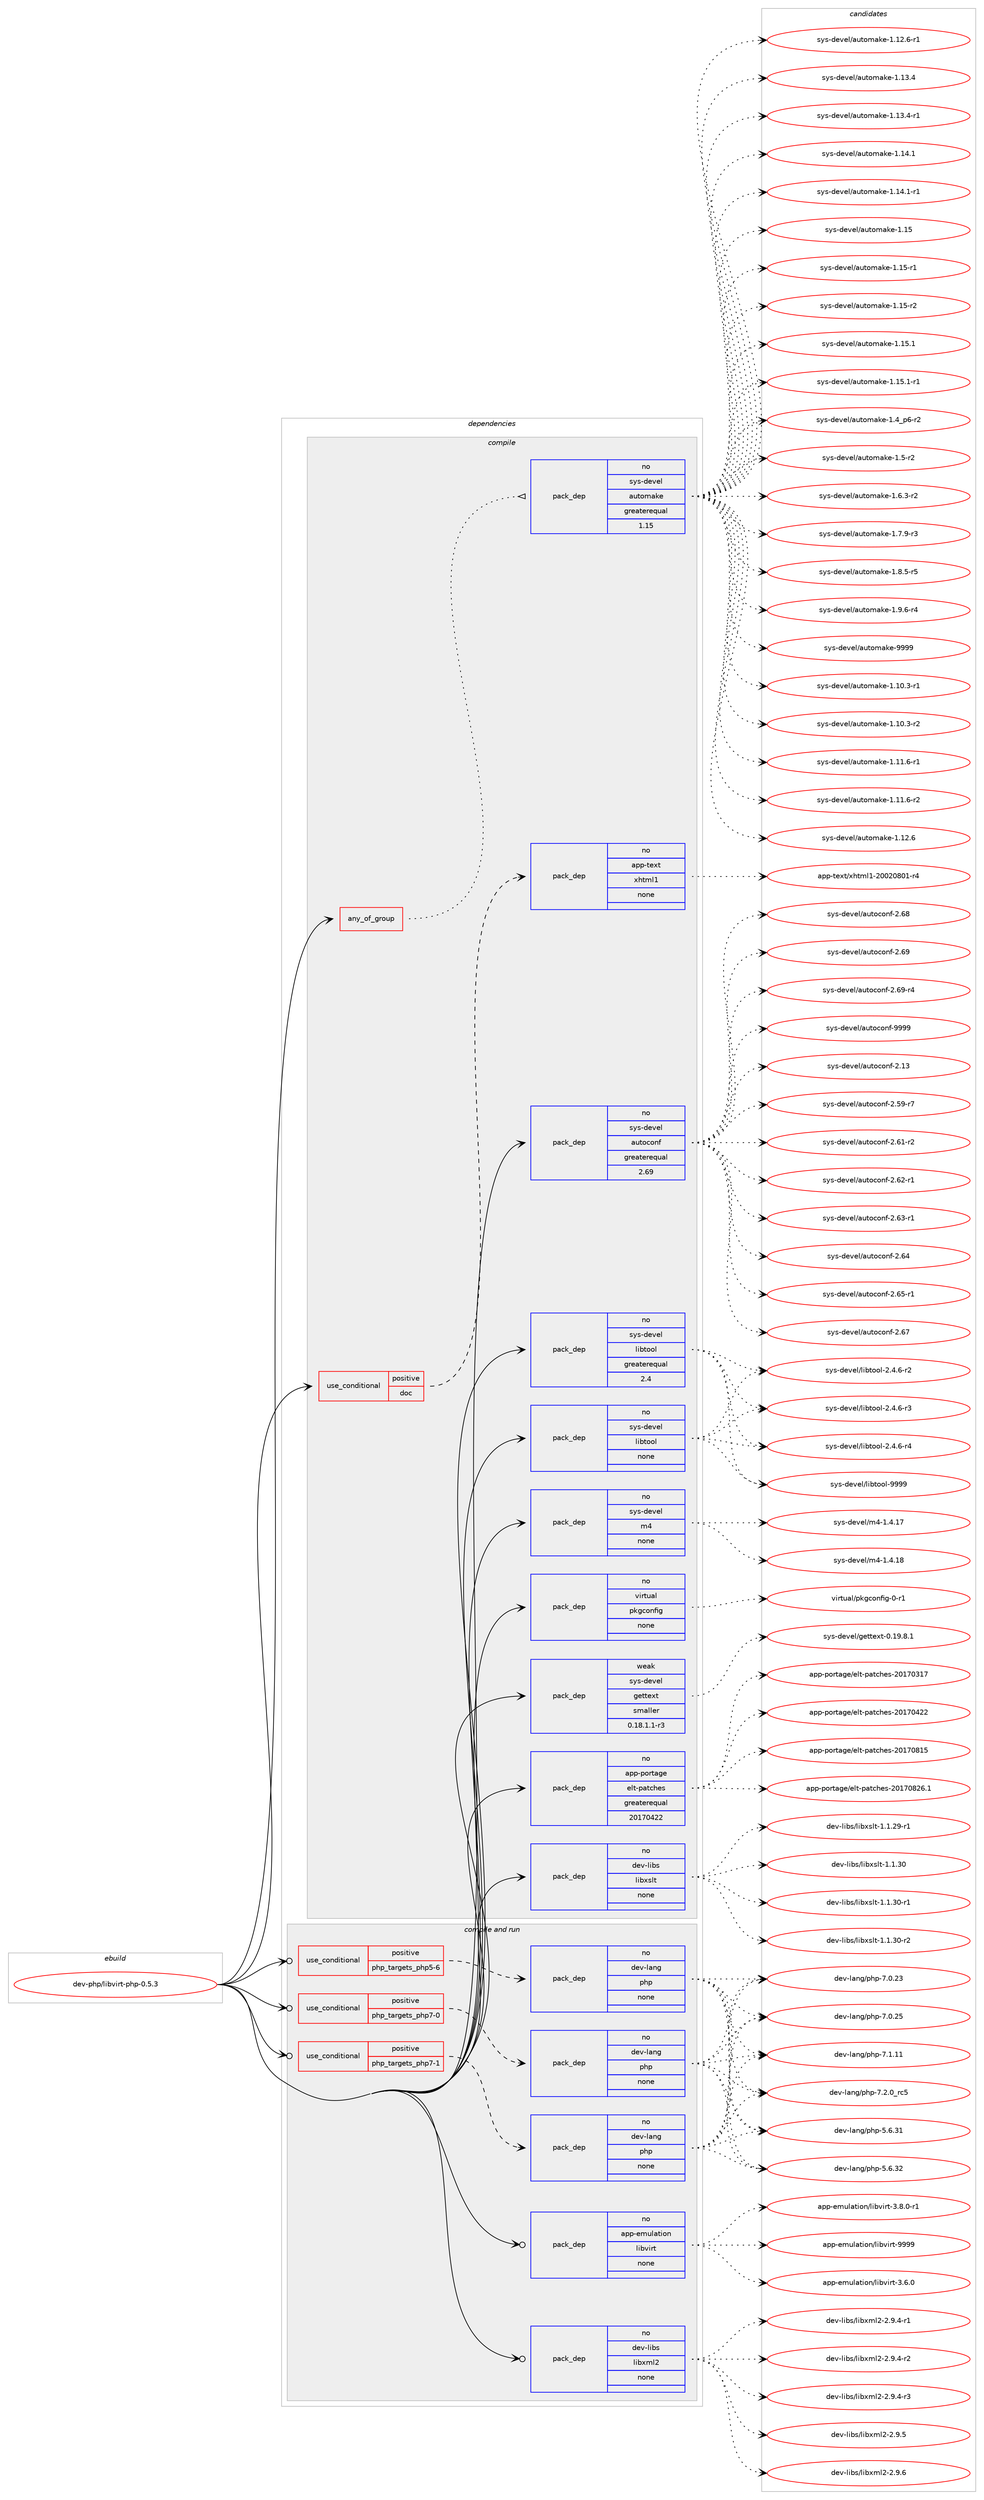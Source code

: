 digraph prolog {

# *************
# Graph options
# *************

newrank=true;
concentrate=true;
compound=true;
graph [rankdir=LR,fontname=Helvetica,fontsize=10,ranksep=1.5];#, ranksep=2.5, nodesep=0.2];
edge  [arrowhead=vee];
node  [fontname=Helvetica,fontsize=10];

# **********
# The ebuild
# **********

subgraph cluster_leftcol {
color=gray;
rank=same;
label=<<i>ebuild</i>>;
id [label="dev-php/libvirt-php-0.5.3", color=red, width=4, href="../dev-php/libvirt-php-0.5.3.svg"];
}

# ****************
# The dependencies
# ****************

subgraph cluster_midcol {
color=gray;
label=<<i>dependencies</i>>;
subgraph cluster_compile {
fillcolor="#eeeeee";
style=filled;
label=<<i>compile</i>>;
subgraph any3664 {
dependency142391 [label=<<TABLE BORDER="0" CELLBORDER="1" CELLSPACING="0" CELLPADDING="4"><TR><TD CELLPADDING="10">any_of_group</TD></TR></TABLE>>, shape=none, color=red];subgraph pack110302 {
dependency142392 [label=<<TABLE BORDER="0" CELLBORDER="1" CELLSPACING="0" CELLPADDING="4" WIDTH="220"><TR><TD ROWSPAN="6" CELLPADDING="30">pack_dep</TD></TR><TR><TD WIDTH="110">no</TD></TR><TR><TD>sys-devel</TD></TR><TR><TD>automake</TD></TR><TR><TD>greaterequal</TD></TR><TR><TD>1.15</TD></TR></TABLE>>, shape=none, color=blue];
}
dependency142391:e -> dependency142392:w [weight=20,style="dotted",arrowhead="oinv"];
}
id:e -> dependency142391:w [weight=20,style="solid",arrowhead="vee"];
subgraph cond28387 {
dependency142393 [label=<<TABLE BORDER="0" CELLBORDER="1" CELLSPACING="0" CELLPADDING="4"><TR><TD ROWSPAN="3" CELLPADDING="10">use_conditional</TD></TR><TR><TD>positive</TD></TR><TR><TD>doc</TD></TR></TABLE>>, shape=none, color=red];
subgraph pack110303 {
dependency142394 [label=<<TABLE BORDER="0" CELLBORDER="1" CELLSPACING="0" CELLPADDING="4" WIDTH="220"><TR><TD ROWSPAN="6" CELLPADDING="30">pack_dep</TD></TR><TR><TD WIDTH="110">no</TD></TR><TR><TD>app-text</TD></TR><TR><TD>xhtml1</TD></TR><TR><TD>none</TD></TR><TR><TD></TD></TR></TABLE>>, shape=none, color=blue];
}
dependency142393:e -> dependency142394:w [weight=20,style="dashed",arrowhead="vee"];
}
id:e -> dependency142393:w [weight=20,style="solid",arrowhead="vee"];
subgraph pack110304 {
dependency142395 [label=<<TABLE BORDER="0" CELLBORDER="1" CELLSPACING="0" CELLPADDING="4" WIDTH="220"><TR><TD ROWSPAN="6" CELLPADDING="30">pack_dep</TD></TR><TR><TD WIDTH="110">no</TD></TR><TR><TD>app-portage</TD></TR><TR><TD>elt-patches</TD></TR><TR><TD>greaterequal</TD></TR><TR><TD>20170422</TD></TR></TABLE>>, shape=none, color=blue];
}
id:e -> dependency142395:w [weight=20,style="solid",arrowhead="vee"];
subgraph pack110305 {
dependency142396 [label=<<TABLE BORDER="0" CELLBORDER="1" CELLSPACING="0" CELLPADDING="4" WIDTH="220"><TR><TD ROWSPAN="6" CELLPADDING="30">pack_dep</TD></TR><TR><TD WIDTH="110">no</TD></TR><TR><TD>dev-libs</TD></TR><TR><TD>libxslt</TD></TR><TR><TD>none</TD></TR><TR><TD></TD></TR></TABLE>>, shape=none, color=blue];
}
id:e -> dependency142396:w [weight=20,style="solid",arrowhead="vee"];
subgraph pack110306 {
dependency142397 [label=<<TABLE BORDER="0" CELLBORDER="1" CELLSPACING="0" CELLPADDING="4" WIDTH="220"><TR><TD ROWSPAN="6" CELLPADDING="30">pack_dep</TD></TR><TR><TD WIDTH="110">no</TD></TR><TR><TD>sys-devel</TD></TR><TR><TD>autoconf</TD></TR><TR><TD>greaterequal</TD></TR><TR><TD>2.69</TD></TR></TABLE>>, shape=none, color=blue];
}
id:e -> dependency142397:w [weight=20,style="solid",arrowhead="vee"];
subgraph pack110307 {
dependency142398 [label=<<TABLE BORDER="0" CELLBORDER="1" CELLSPACING="0" CELLPADDING="4" WIDTH="220"><TR><TD ROWSPAN="6" CELLPADDING="30">pack_dep</TD></TR><TR><TD WIDTH="110">no</TD></TR><TR><TD>sys-devel</TD></TR><TR><TD>libtool</TD></TR><TR><TD>greaterequal</TD></TR><TR><TD>2.4</TD></TR></TABLE>>, shape=none, color=blue];
}
id:e -> dependency142398:w [weight=20,style="solid",arrowhead="vee"];
subgraph pack110308 {
dependency142399 [label=<<TABLE BORDER="0" CELLBORDER="1" CELLSPACING="0" CELLPADDING="4" WIDTH="220"><TR><TD ROWSPAN="6" CELLPADDING="30">pack_dep</TD></TR><TR><TD WIDTH="110">no</TD></TR><TR><TD>sys-devel</TD></TR><TR><TD>libtool</TD></TR><TR><TD>none</TD></TR><TR><TD></TD></TR></TABLE>>, shape=none, color=blue];
}
id:e -> dependency142399:w [weight=20,style="solid",arrowhead="vee"];
subgraph pack110309 {
dependency142400 [label=<<TABLE BORDER="0" CELLBORDER="1" CELLSPACING="0" CELLPADDING="4" WIDTH="220"><TR><TD ROWSPAN="6" CELLPADDING="30">pack_dep</TD></TR><TR><TD WIDTH="110">no</TD></TR><TR><TD>sys-devel</TD></TR><TR><TD>m4</TD></TR><TR><TD>none</TD></TR><TR><TD></TD></TR></TABLE>>, shape=none, color=blue];
}
id:e -> dependency142400:w [weight=20,style="solid",arrowhead="vee"];
subgraph pack110310 {
dependency142401 [label=<<TABLE BORDER="0" CELLBORDER="1" CELLSPACING="0" CELLPADDING="4" WIDTH="220"><TR><TD ROWSPAN="6" CELLPADDING="30">pack_dep</TD></TR><TR><TD WIDTH="110">no</TD></TR><TR><TD>virtual</TD></TR><TR><TD>pkgconfig</TD></TR><TR><TD>none</TD></TR><TR><TD></TD></TR></TABLE>>, shape=none, color=blue];
}
id:e -> dependency142401:w [weight=20,style="solid",arrowhead="vee"];
subgraph pack110311 {
dependency142402 [label=<<TABLE BORDER="0" CELLBORDER="1" CELLSPACING="0" CELLPADDING="4" WIDTH="220"><TR><TD ROWSPAN="6" CELLPADDING="30">pack_dep</TD></TR><TR><TD WIDTH="110">weak</TD></TR><TR><TD>sys-devel</TD></TR><TR><TD>gettext</TD></TR><TR><TD>smaller</TD></TR><TR><TD>0.18.1.1-r3</TD></TR></TABLE>>, shape=none, color=blue];
}
id:e -> dependency142402:w [weight=20,style="solid",arrowhead="vee"];
}
subgraph cluster_compileandrun {
fillcolor="#eeeeee";
style=filled;
label=<<i>compile and run</i>>;
subgraph cond28388 {
dependency142403 [label=<<TABLE BORDER="0" CELLBORDER="1" CELLSPACING="0" CELLPADDING="4"><TR><TD ROWSPAN="3" CELLPADDING="10">use_conditional</TD></TR><TR><TD>positive</TD></TR><TR><TD>php_targets_php5-6</TD></TR></TABLE>>, shape=none, color=red];
subgraph pack110312 {
dependency142404 [label=<<TABLE BORDER="0" CELLBORDER="1" CELLSPACING="0" CELLPADDING="4" WIDTH="220"><TR><TD ROWSPAN="6" CELLPADDING="30">pack_dep</TD></TR><TR><TD WIDTH="110">no</TD></TR><TR><TD>dev-lang</TD></TR><TR><TD>php</TD></TR><TR><TD>none</TD></TR><TR><TD></TD></TR></TABLE>>, shape=none, color=blue];
}
dependency142403:e -> dependency142404:w [weight=20,style="dashed",arrowhead="vee"];
}
id:e -> dependency142403:w [weight=20,style="solid",arrowhead="odotvee"];
subgraph cond28389 {
dependency142405 [label=<<TABLE BORDER="0" CELLBORDER="1" CELLSPACING="0" CELLPADDING="4"><TR><TD ROWSPAN="3" CELLPADDING="10">use_conditional</TD></TR><TR><TD>positive</TD></TR><TR><TD>php_targets_php7-0</TD></TR></TABLE>>, shape=none, color=red];
subgraph pack110313 {
dependency142406 [label=<<TABLE BORDER="0" CELLBORDER="1" CELLSPACING="0" CELLPADDING="4" WIDTH="220"><TR><TD ROWSPAN="6" CELLPADDING="30">pack_dep</TD></TR><TR><TD WIDTH="110">no</TD></TR><TR><TD>dev-lang</TD></TR><TR><TD>php</TD></TR><TR><TD>none</TD></TR><TR><TD></TD></TR></TABLE>>, shape=none, color=blue];
}
dependency142405:e -> dependency142406:w [weight=20,style="dashed",arrowhead="vee"];
}
id:e -> dependency142405:w [weight=20,style="solid",arrowhead="odotvee"];
subgraph cond28390 {
dependency142407 [label=<<TABLE BORDER="0" CELLBORDER="1" CELLSPACING="0" CELLPADDING="4"><TR><TD ROWSPAN="3" CELLPADDING="10">use_conditional</TD></TR><TR><TD>positive</TD></TR><TR><TD>php_targets_php7-1</TD></TR></TABLE>>, shape=none, color=red];
subgraph pack110314 {
dependency142408 [label=<<TABLE BORDER="0" CELLBORDER="1" CELLSPACING="0" CELLPADDING="4" WIDTH="220"><TR><TD ROWSPAN="6" CELLPADDING="30">pack_dep</TD></TR><TR><TD WIDTH="110">no</TD></TR><TR><TD>dev-lang</TD></TR><TR><TD>php</TD></TR><TR><TD>none</TD></TR><TR><TD></TD></TR></TABLE>>, shape=none, color=blue];
}
dependency142407:e -> dependency142408:w [weight=20,style="dashed",arrowhead="vee"];
}
id:e -> dependency142407:w [weight=20,style="solid",arrowhead="odotvee"];
subgraph pack110315 {
dependency142409 [label=<<TABLE BORDER="0" CELLBORDER="1" CELLSPACING="0" CELLPADDING="4" WIDTH="220"><TR><TD ROWSPAN="6" CELLPADDING="30">pack_dep</TD></TR><TR><TD WIDTH="110">no</TD></TR><TR><TD>app-emulation</TD></TR><TR><TD>libvirt</TD></TR><TR><TD>none</TD></TR><TR><TD></TD></TR></TABLE>>, shape=none, color=blue];
}
id:e -> dependency142409:w [weight=20,style="solid",arrowhead="odotvee"];
subgraph pack110316 {
dependency142410 [label=<<TABLE BORDER="0" CELLBORDER="1" CELLSPACING="0" CELLPADDING="4" WIDTH="220"><TR><TD ROWSPAN="6" CELLPADDING="30">pack_dep</TD></TR><TR><TD WIDTH="110">no</TD></TR><TR><TD>dev-libs</TD></TR><TR><TD>libxml2</TD></TR><TR><TD>none</TD></TR><TR><TD></TD></TR></TABLE>>, shape=none, color=blue];
}
id:e -> dependency142410:w [weight=20,style="solid",arrowhead="odotvee"];
}
subgraph cluster_run {
fillcolor="#eeeeee";
style=filled;
label=<<i>run</i>>;
}
}

# **************
# The candidates
# **************

subgraph cluster_choices {
rank=same;
color=gray;
label=<<i>candidates</i>>;

subgraph choice110302 {
color=black;
nodesep=1;
choice11512111545100101118101108479711711611110997107101454946494846514511449 [label="sys-devel/automake-1.10.3-r1", color=red, width=4,href="../sys-devel/automake-1.10.3-r1.svg"];
choice11512111545100101118101108479711711611110997107101454946494846514511450 [label="sys-devel/automake-1.10.3-r2", color=red, width=4,href="../sys-devel/automake-1.10.3-r2.svg"];
choice11512111545100101118101108479711711611110997107101454946494946544511449 [label="sys-devel/automake-1.11.6-r1", color=red, width=4,href="../sys-devel/automake-1.11.6-r1.svg"];
choice11512111545100101118101108479711711611110997107101454946494946544511450 [label="sys-devel/automake-1.11.6-r2", color=red, width=4,href="../sys-devel/automake-1.11.6-r2.svg"];
choice1151211154510010111810110847971171161111099710710145494649504654 [label="sys-devel/automake-1.12.6", color=red, width=4,href="../sys-devel/automake-1.12.6.svg"];
choice11512111545100101118101108479711711611110997107101454946495046544511449 [label="sys-devel/automake-1.12.6-r1", color=red, width=4,href="../sys-devel/automake-1.12.6-r1.svg"];
choice1151211154510010111810110847971171161111099710710145494649514652 [label="sys-devel/automake-1.13.4", color=red, width=4,href="../sys-devel/automake-1.13.4.svg"];
choice11512111545100101118101108479711711611110997107101454946495146524511449 [label="sys-devel/automake-1.13.4-r1", color=red, width=4,href="../sys-devel/automake-1.13.4-r1.svg"];
choice1151211154510010111810110847971171161111099710710145494649524649 [label="sys-devel/automake-1.14.1", color=red, width=4,href="../sys-devel/automake-1.14.1.svg"];
choice11512111545100101118101108479711711611110997107101454946495246494511449 [label="sys-devel/automake-1.14.1-r1", color=red, width=4,href="../sys-devel/automake-1.14.1-r1.svg"];
choice115121115451001011181011084797117116111109971071014549464953 [label="sys-devel/automake-1.15", color=red, width=4,href="../sys-devel/automake-1.15.svg"];
choice1151211154510010111810110847971171161111099710710145494649534511449 [label="sys-devel/automake-1.15-r1", color=red, width=4,href="../sys-devel/automake-1.15-r1.svg"];
choice1151211154510010111810110847971171161111099710710145494649534511450 [label="sys-devel/automake-1.15-r2", color=red, width=4,href="../sys-devel/automake-1.15-r2.svg"];
choice1151211154510010111810110847971171161111099710710145494649534649 [label="sys-devel/automake-1.15.1", color=red, width=4,href="../sys-devel/automake-1.15.1.svg"];
choice11512111545100101118101108479711711611110997107101454946495346494511449 [label="sys-devel/automake-1.15.1-r1", color=red, width=4,href="../sys-devel/automake-1.15.1-r1.svg"];
choice115121115451001011181011084797117116111109971071014549465295112544511450 [label="sys-devel/automake-1.4_p6-r2", color=red, width=4,href="../sys-devel/automake-1.4_p6-r2.svg"];
choice11512111545100101118101108479711711611110997107101454946534511450 [label="sys-devel/automake-1.5-r2", color=red, width=4,href="../sys-devel/automake-1.5-r2.svg"];
choice115121115451001011181011084797117116111109971071014549465446514511450 [label="sys-devel/automake-1.6.3-r2", color=red, width=4,href="../sys-devel/automake-1.6.3-r2.svg"];
choice115121115451001011181011084797117116111109971071014549465546574511451 [label="sys-devel/automake-1.7.9-r3", color=red, width=4,href="../sys-devel/automake-1.7.9-r3.svg"];
choice115121115451001011181011084797117116111109971071014549465646534511453 [label="sys-devel/automake-1.8.5-r5", color=red, width=4,href="../sys-devel/automake-1.8.5-r5.svg"];
choice115121115451001011181011084797117116111109971071014549465746544511452 [label="sys-devel/automake-1.9.6-r4", color=red, width=4,href="../sys-devel/automake-1.9.6-r4.svg"];
choice115121115451001011181011084797117116111109971071014557575757 [label="sys-devel/automake-9999", color=red, width=4,href="../sys-devel/automake-9999.svg"];
dependency142392:e -> choice11512111545100101118101108479711711611110997107101454946494846514511449:w [style=dotted,weight="100"];
dependency142392:e -> choice11512111545100101118101108479711711611110997107101454946494846514511450:w [style=dotted,weight="100"];
dependency142392:e -> choice11512111545100101118101108479711711611110997107101454946494946544511449:w [style=dotted,weight="100"];
dependency142392:e -> choice11512111545100101118101108479711711611110997107101454946494946544511450:w [style=dotted,weight="100"];
dependency142392:e -> choice1151211154510010111810110847971171161111099710710145494649504654:w [style=dotted,weight="100"];
dependency142392:e -> choice11512111545100101118101108479711711611110997107101454946495046544511449:w [style=dotted,weight="100"];
dependency142392:e -> choice1151211154510010111810110847971171161111099710710145494649514652:w [style=dotted,weight="100"];
dependency142392:e -> choice11512111545100101118101108479711711611110997107101454946495146524511449:w [style=dotted,weight="100"];
dependency142392:e -> choice1151211154510010111810110847971171161111099710710145494649524649:w [style=dotted,weight="100"];
dependency142392:e -> choice11512111545100101118101108479711711611110997107101454946495246494511449:w [style=dotted,weight="100"];
dependency142392:e -> choice115121115451001011181011084797117116111109971071014549464953:w [style=dotted,weight="100"];
dependency142392:e -> choice1151211154510010111810110847971171161111099710710145494649534511449:w [style=dotted,weight="100"];
dependency142392:e -> choice1151211154510010111810110847971171161111099710710145494649534511450:w [style=dotted,weight="100"];
dependency142392:e -> choice1151211154510010111810110847971171161111099710710145494649534649:w [style=dotted,weight="100"];
dependency142392:e -> choice11512111545100101118101108479711711611110997107101454946495346494511449:w [style=dotted,weight="100"];
dependency142392:e -> choice115121115451001011181011084797117116111109971071014549465295112544511450:w [style=dotted,weight="100"];
dependency142392:e -> choice11512111545100101118101108479711711611110997107101454946534511450:w [style=dotted,weight="100"];
dependency142392:e -> choice115121115451001011181011084797117116111109971071014549465446514511450:w [style=dotted,weight="100"];
dependency142392:e -> choice115121115451001011181011084797117116111109971071014549465546574511451:w [style=dotted,weight="100"];
dependency142392:e -> choice115121115451001011181011084797117116111109971071014549465646534511453:w [style=dotted,weight="100"];
dependency142392:e -> choice115121115451001011181011084797117116111109971071014549465746544511452:w [style=dotted,weight="100"];
dependency142392:e -> choice115121115451001011181011084797117116111109971071014557575757:w [style=dotted,weight="100"];
}
subgraph choice110303 {
color=black;
nodesep=1;
choice971121124511610112011647120104116109108494550484850485648494511452 [label="app-text/xhtml1-20020801-r4", color=red, width=4,href="../app-text/xhtml1-20020801-r4.svg"];
dependency142394:e -> choice971121124511610112011647120104116109108494550484850485648494511452:w [style=dotted,weight="100"];
}
subgraph choice110304 {
color=black;
nodesep=1;
choice97112112451121111141169710310147101108116451129711699104101115455048495548514955 [label="app-portage/elt-patches-20170317", color=red, width=4,href="../app-portage/elt-patches-20170317.svg"];
choice97112112451121111141169710310147101108116451129711699104101115455048495548525050 [label="app-portage/elt-patches-20170422", color=red, width=4,href="../app-portage/elt-patches-20170422.svg"];
choice97112112451121111141169710310147101108116451129711699104101115455048495548564953 [label="app-portage/elt-patches-20170815", color=red, width=4,href="../app-portage/elt-patches-20170815.svg"];
choice971121124511211111411697103101471011081164511297116991041011154550484955485650544649 [label="app-portage/elt-patches-20170826.1", color=red, width=4,href="../app-portage/elt-patches-20170826.1.svg"];
dependency142395:e -> choice97112112451121111141169710310147101108116451129711699104101115455048495548514955:w [style=dotted,weight="100"];
dependency142395:e -> choice97112112451121111141169710310147101108116451129711699104101115455048495548525050:w [style=dotted,weight="100"];
dependency142395:e -> choice97112112451121111141169710310147101108116451129711699104101115455048495548564953:w [style=dotted,weight="100"];
dependency142395:e -> choice971121124511211111411697103101471011081164511297116991041011154550484955485650544649:w [style=dotted,weight="100"];
}
subgraph choice110305 {
color=black;
nodesep=1;
choice10010111845108105981154710810598120115108116454946494650574511449 [label="dev-libs/libxslt-1.1.29-r1", color=red, width=4,href="../dev-libs/libxslt-1.1.29-r1.svg"];
choice1001011184510810598115471081059812011510811645494649465148 [label="dev-libs/libxslt-1.1.30", color=red, width=4,href="../dev-libs/libxslt-1.1.30.svg"];
choice10010111845108105981154710810598120115108116454946494651484511449 [label="dev-libs/libxslt-1.1.30-r1", color=red, width=4,href="../dev-libs/libxslt-1.1.30-r1.svg"];
choice10010111845108105981154710810598120115108116454946494651484511450 [label="dev-libs/libxslt-1.1.30-r2", color=red, width=4,href="../dev-libs/libxslt-1.1.30-r2.svg"];
dependency142396:e -> choice10010111845108105981154710810598120115108116454946494650574511449:w [style=dotted,weight="100"];
dependency142396:e -> choice1001011184510810598115471081059812011510811645494649465148:w [style=dotted,weight="100"];
dependency142396:e -> choice10010111845108105981154710810598120115108116454946494651484511449:w [style=dotted,weight="100"];
dependency142396:e -> choice10010111845108105981154710810598120115108116454946494651484511450:w [style=dotted,weight="100"];
}
subgraph choice110306 {
color=black;
nodesep=1;
choice115121115451001011181011084797117116111991111101024550464951 [label="sys-devel/autoconf-2.13", color=red, width=4,href="../sys-devel/autoconf-2.13.svg"];
choice1151211154510010111810110847971171161119911111010245504653574511455 [label="sys-devel/autoconf-2.59-r7", color=red, width=4,href="../sys-devel/autoconf-2.59-r7.svg"];
choice1151211154510010111810110847971171161119911111010245504654494511450 [label="sys-devel/autoconf-2.61-r2", color=red, width=4,href="../sys-devel/autoconf-2.61-r2.svg"];
choice1151211154510010111810110847971171161119911111010245504654504511449 [label="sys-devel/autoconf-2.62-r1", color=red, width=4,href="../sys-devel/autoconf-2.62-r1.svg"];
choice1151211154510010111810110847971171161119911111010245504654514511449 [label="sys-devel/autoconf-2.63-r1", color=red, width=4,href="../sys-devel/autoconf-2.63-r1.svg"];
choice115121115451001011181011084797117116111991111101024550465452 [label="sys-devel/autoconf-2.64", color=red, width=4,href="../sys-devel/autoconf-2.64.svg"];
choice1151211154510010111810110847971171161119911111010245504654534511449 [label="sys-devel/autoconf-2.65-r1", color=red, width=4,href="../sys-devel/autoconf-2.65-r1.svg"];
choice115121115451001011181011084797117116111991111101024550465455 [label="sys-devel/autoconf-2.67", color=red, width=4,href="../sys-devel/autoconf-2.67.svg"];
choice115121115451001011181011084797117116111991111101024550465456 [label="sys-devel/autoconf-2.68", color=red, width=4,href="../sys-devel/autoconf-2.68.svg"];
choice115121115451001011181011084797117116111991111101024550465457 [label="sys-devel/autoconf-2.69", color=red, width=4,href="../sys-devel/autoconf-2.69.svg"];
choice1151211154510010111810110847971171161119911111010245504654574511452 [label="sys-devel/autoconf-2.69-r4", color=red, width=4,href="../sys-devel/autoconf-2.69-r4.svg"];
choice115121115451001011181011084797117116111991111101024557575757 [label="sys-devel/autoconf-9999", color=red, width=4,href="../sys-devel/autoconf-9999.svg"];
dependency142397:e -> choice115121115451001011181011084797117116111991111101024550464951:w [style=dotted,weight="100"];
dependency142397:e -> choice1151211154510010111810110847971171161119911111010245504653574511455:w [style=dotted,weight="100"];
dependency142397:e -> choice1151211154510010111810110847971171161119911111010245504654494511450:w [style=dotted,weight="100"];
dependency142397:e -> choice1151211154510010111810110847971171161119911111010245504654504511449:w [style=dotted,weight="100"];
dependency142397:e -> choice1151211154510010111810110847971171161119911111010245504654514511449:w [style=dotted,weight="100"];
dependency142397:e -> choice115121115451001011181011084797117116111991111101024550465452:w [style=dotted,weight="100"];
dependency142397:e -> choice1151211154510010111810110847971171161119911111010245504654534511449:w [style=dotted,weight="100"];
dependency142397:e -> choice115121115451001011181011084797117116111991111101024550465455:w [style=dotted,weight="100"];
dependency142397:e -> choice115121115451001011181011084797117116111991111101024550465456:w [style=dotted,weight="100"];
dependency142397:e -> choice115121115451001011181011084797117116111991111101024550465457:w [style=dotted,weight="100"];
dependency142397:e -> choice1151211154510010111810110847971171161119911111010245504654574511452:w [style=dotted,weight="100"];
dependency142397:e -> choice115121115451001011181011084797117116111991111101024557575757:w [style=dotted,weight="100"];
}
subgraph choice110307 {
color=black;
nodesep=1;
choice1151211154510010111810110847108105981161111111084550465246544511450 [label="sys-devel/libtool-2.4.6-r2", color=red, width=4,href="../sys-devel/libtool-2.4.6-r2.svg"];
choice1151211154510010111810110847108105981161111111084550465246544511451 [label="sys-devel/libtool-2.4.6-r3", color=red, width=4,href="../sys-devel/libtool-2.4.6-r3.svg"];
choice1151211154510010111810110847108105981161111111084550465246544511452 [label="sys-devel/libtool-2.4.6-r4", color=red, width=4,href="../sys-devel/libtool-2.4.6-r4.svg"];
choice1151211154510010111810110847108105981161111111084557575757 [label="sys-devel/libtool-9999", color=red, width=4,href="../sys-devel/libtool-9999.svg"];
dependency142398:e -> choice1151211154510010111810110847108105981161111111084550465246544511450:w [style=dotted,weight="100"];
dependency142398:e -> choice1151211154510010111810110847108105981161111111084550465246544511451:w [style=dotted,weight="100"];
dependency142398:e -> choice1151211154510010111810110847108105981161111111084550465246544511452:w [style=dotted,weight="100"];
dependency142398:e -> choice1151211154510010111810110847108105981161111111084557575757:w [style=dotted,weight="100"];
}
subgraph choice110308 {
color=black;
nodesep=1;
choice1151211154510010111810110847108105981161111111084550465246544511450 [label="sys-devel/libtool-2.4.6-r2", color=red, width=4,href="../sys-devel/libtool-2.4.6-r2.svg"];
choice1151211154510010111810110847108105981161111111084550465246544511451 [label="sys-devel/libtool-2.4.6-r3", color=red, width=4,href="../sys-devel/libtool-2.4.6-r3.svg"];
choice1151211154510010111810110847108105981161111111084550465246544511452 [label="sys-devel/libtool-2.4.6-r4", color=red, width=4,href="../sys-devel/libtool-2.4.6-r4.svg"];
choice1151211154510010111810110847108105981161111111084557575757 [label="sys-devel/libtool-9999", color=red, width=4,href="../sys-devel/libtool-9999.svg"];
dependency142399:e -> choice1151211154510010111810110847108105981161111111084550465246544511450:w [style=dotted,weight="100"];
dependency142399:e -> choice1151211154510010111810110847108105981161111111084550465246544511451:w [style=dotted,weight="100"];
dependency142399:e -> choice1151211154510010111810110847108105981161111111084550465246544511452:w [style=dotted,weight="100"];
dependency142399:e -> choice1151211154510010111810110847108105981161111111084557575757:w [style=dotted,weight="100"];
}
subgraph choice110309 {
color=black;
nodesep=1;
choice11512111545100101118101108471095245494652464955 [label="sys-devel/m4-1.4.17", color=red, width=4,href="../sys-devel/m4-1.4.17.svg"];
choice11512111545100101118101108471095245494652464956 [label="sys-devel/m4-1.4.18", color=red, width=4,href="../sys-devel/m4-1.4.18.svg"];
dependency142400:e -> choice11512111545100101118101108471095245494652464955:w [style=dotted,weight="100"];
dependency142400:e -> choice11512111545100101118101108471095245494652464956:w [style=dotted,weight="100"];
}
subgraph choice110310 {
color=black;
nodesep=1;
choice11810511411611797108471121071039911111010210510345484511449 [label="virtual/pkgconfig-0-r1", color=red, width=4,href="../virtual/pkgconfig-0-r1.svg"];
dependency142401:e -> choice11810511411611797108471121071039911111010210510345484511449:w [style=dotted,weight="100"];
}
subgraph choice110311 {
color=black;
nodesep=1;
choice1151211154510010111810110847103101116116101120116454846495746564649 [label="sys-devel/gettext-0.19.8.1", color=red, width=4,href="../sys-devel/gettext-0.19.8.1.svg"];
dependency142402:e -> choice1151211154510010111810110847103101116116101120116454846495746564649:w [style=dotted,weight="100"];
}
subgraph choice110312 {
color=black;
nodesep=1;
choice10010111845108971101034711210411245534654465149 [label="dev-lang/php-5.6.31", color=red, width=4,href="../dev-lang/php-5.6.31.svg"];
choice10010111845108971101034711210411245534654465150 [label="dev-lang/php-5.6.32", color=red, width=4,href="../dev-lang/php-5.6.32.svg"];
choice10010111845108971101034711210411245554648465051 [label="dev-lang/php-7.0.23", color=red, width=4,href="../dev-lang/php-7.0.23.svg"];
choice10010111845108971101034711210411245554648465053 [label="dev-lang/php-7.0.25", color=red, width=4,href="../dev-lang/php-7.0.25.svg"];
choice10010111845108971101034711210411245554649464949 [label="dev-lang/php-7.1.11", color=red, width=4,href="../dev-lang/php-7.1.11.svg"];
choice100101118451089711010347112104112455546504648951149953 [label="dev-lang/php-7.2.0_rc5", color=red, width=4,href="../dev-lang/php-7.2.0_rc5.svg"];
dependency142404:e -> choice10010111845108971101034711210411245534654465149:w [style=dotted,weight="100"];
dependency142404:e -> choice10010111845108971101034711210411245534654465150:w [style=dotted,weight="100"];
dependency142404:e -> choice10010111845108971101034711210411245554648465051:w [style=dotted,weight="100"];
dependency142404:e -> choice10010111845108971101034711210411245554648465053:w [style=dotted,weight="100"];
dependency142404:e -> choice10010111845108971101034711210411245554649464949:w [style=dotted,weight="100"];
dependency142404:e -> choice100101118451089711010347112104112455546504648951149953:w [style=dotted,weight="100"];
}
subgraph choice110313 {
color=black;
nodesep=1;
choice10010111845108971101034711210411245534654465149 [label="dev-lang/php-5.6.31", color=red, width=4,href="../dev-lang/php-5.6.31.svg"];
choice10010111845108971101034711210411245534654465150 [label="dev-lang/php-5.6.32", color=red, width=4,href="../dev-lang/php-5.6.32.svg"];
choice10010111845108971101034711210411245554648465051 [label="dev-lang/php-7.0.23", color=red, width=4,href="../dev-lang/php-7.0.23.svg"];
choice10010111845108971101034711210411245554648465053 [label="dev-lang/php-7.0.25", color=red, width=4,href="../dev-lang/php-7.0.25.svg"];
choice10010111845108971101034711210411245554649464949 [label="dev-lang/php-7.1.11", color=red, width=4,href="../dev-lang/php-7.1.11.svg"];
choice100101118451089711010347112104112455546504648951149953 [label="dev-lang/php-7.2.0_rc5", color=red, width=4,href="../dev-lang/php-7.2.0_rc5.svg"];
dependency142406:e -> choice10010111845108971101034711210411245534654465149:w [style=dotted,weight="100"];
dependency142406:e -> choice10010111845108971101034711210411245534654465150:w [style=dotted,weight="100"];
dependency142406:e -> choice10010111845108971101034711210411245554648465051:w [style=dotted,weight="100"];
dependency142406:e -> choice10010111845108971101034711210411245554648465053:w [style=dotted,weight="100"];
dependency142406:e -> choice10010111845108971101034711210411245554649464949:w [style=dotted,weight="100"];
dependency142406:e -> choice100101118451089711010347112104112455546504648951149953:w [style=dotted,weight="100"];
}
subgraph choice110314 {
color=black;
nodesep=1;
choice10010111845108971101034711210411245534654465149 [label="dev-lang/php-5.6.31", color=red, width=4,href="../dev-lang/php-5.6.31.svg"];
choice10010111845108971101034711210411245534654465150 [label="dev-lang/php-5.6.32", color=red, width=4,href="../dev-lang/php-5.6.32.svg"];
choice10010111845108971101034711210411245554648465051 [label="dev-lang/php-7.0.23", color=red, width=4,href="../dev-lang/php-7.0.23.svg"];
choice10010111845108971101034711210411245554648465053 [label="dev-lang/php-7.0.25", color=red, width=4,href="../dev-lang/php-7.0.25.svg"];
choice10010111845108971101034711210411245554649464949 [label="dev-lang/php-7.1.11", color=red, width=4,href="../dev-lang/php-7.1.11.svg"];
choice100101118451089711010347112104112455546504648951149953 [label="dev-lang/php-7.2.0_rc5", color=red, width=4,href="../dev-lang/php-7.2.0_rc5.svg"];
dependency142408:e -> choice10010111845108971101034711210411245534654465149:w [style=dotted,weight="100"];
dependency142408:e -> choice10010111845108971101034711210411245534654465150:w [style=dotted,weight="100"];
dependency142408:e -> choice10010111845108971101034711210411245554648465051:w [style=dotted,weight="100"];
dependency142408:e -> choice10010111845108971101034711210411245554648465053:w [style=dotted,weight="100"];
dependency142408:e -> choice10010111845108971101034711210411245554649464949:w [style=dotted,weight="100"];
dependency142408:e -> choice100101118451089711010347112104112455546504648951149953:w [style=dotted,weight="100"];
}
subgraph choice110315 {
color=black;
nodesep=1;
choice9711211245101109117108971161051111104710810598118105114116455146544648 [label="app-emulation/libvirt-3.6.0", color=red, width=4,href="../app-emulation/libvirt-3.6.0.svg"];
choice97112112451011091171089711610511111047108105981181051141164551465646484511449 [label="app-emulation/libvirt-3.8.0-r1", color=red, width=4,href="../app-emulation/libvirt-3.8.0-r1.svg"];
choice97112112451011091171089711610511111047108105981181051141164557575757 [label="app-emulation/libvirt-9999", color=red, width=4,href="../app-emulation/libvirt-9999.svg"];
dependency142409:e -> choice9711211245101109117108971161051111104710810598118105114116455146544648:w [style=dotted,weight="100"];
dependency142409:e -> choice97112112451011091171089711610511111047108105981181051141164551465646484511449:w [style=dotted,weight="100"];
dependency142409:e -> choice97112112451011091171089711610511111047108105981181051141164557575757:w [style=dotted,weight="100"];
}
subgraph choice110316 {
color=black;
nodesep=1;
choice10010111845108105981154710810598120109108504550465746524511449 [label="dev-libs/libxml2-2.9.4-r1", color=red, width=4,href="../dev-libs/libxml2-2.9.4-r1.svg"];
choice10010111845108105981154710810598120109108504550465746524511450 [label="dev-libs/libxml2-2.9.4-r2", color=red, width=4,href="../dev-libs/libxml2-2.9.4-r2.svg"];
choice10010111845108105981154710810598120109108504550465746524511451 [label="dev-libs/libxml2-2.9.4-r3", color=red, width=4,href="../dev-libs/libxml2-2.9.4-r3.svg"];
choice1001011184510810598115471081059812010910850455046574653 [label="dev-libs/libxml2-2.9.5", color=red, width=4,href="../dev-libs/libxml2-2.9.5.svg"];
choice1001011184510810598115471081059812010910850455046574654 [label="dev-libs/libxml2-2.9.6", color=red, width=4,href="../dev-libs/libxml2-2.9.6.svg"];
dependency142410:e -> choice10010111845108105981154710810598120109108504550465746524511449:w [style=dotted,weight="100"];
dependency142410:e -> choice10010111845108105981154710810598120109108504550465746524511450:w [style=dotted,weight="100"];
dependency142410:e -> choice10010111845108105981154710810598120109108504550465746524511451:w [style=dotted,weight="100"];
dependency142410:e -> choice1001011184510810598115471081059812010910850455046574653:w [style=dotted,weight="100"];
dependency142410:e -> choice1001011184510810598115471081059812010910850455046574654:w [style=dotted,weight="100"];
}
}

}
